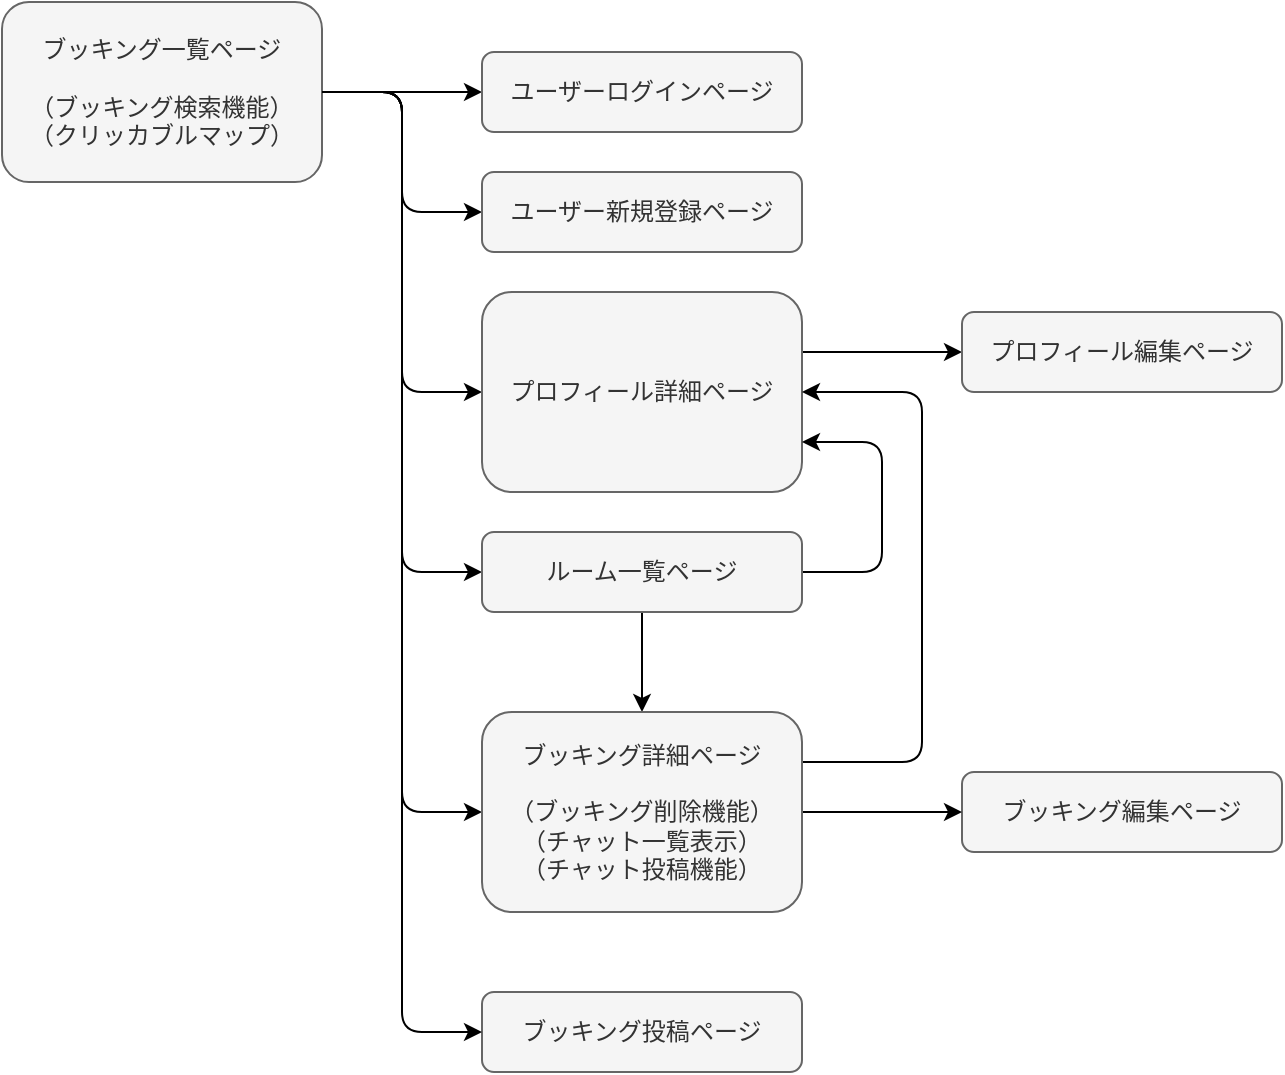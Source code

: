 <mxfile>
    <diagram id="s3TibSX8XKWwFuvQ5yVA" name="ページ1">
        <mxGraphModel dx="968" dy="680" grid="1" gridSize="10" guides="1" tooltips="1" connect="1" arrows="1" fold="1" page="1" pageScale="1" pageWidth="827" pageHeight="1169" math="0" shadow="0">
            <root>
                <mxCell id="0"/>
                <mxCell id="1" parent="0"/>
                <mxCell id="4" value="" style="edgeStyle=none;html=1;" parent="1" source="2" target="3" edge="1">
                    <mxGeometry relative="1" as="geometry">
                        <Array as="points">
                            <mxPoint x="240" y="100"/>
                        </Array>
                    </mxGeometry>
                </mxCell>
                <mxCell id="7" value="" style="edgeStyle=none;html=1;" parent="1" source="2" target="6" edge="1">
                    <mxGeometry relative="1" as="geometry">
                        <Array as="points">
                            <mxPoint x="240" y="100"/>
                            <mxPoint x="240" y="160"/>
                        </Array>
                    </mxGeometry>
                </mxCell>
                <mxCell id="11" value="" style="edgeStyle=none;html=1;" parent="1" source="2" target="10" edge="1">
                    <mxGeometry relative="1" as="geometry">
                        <Array as="points">
                            <mxPoint x="240" y="100"/>
                            <mxPoint x="240" y="250"/>
                        </Array>
                    </mxGeometry>
                </mxCell>
                <mxCell id="30" style="edgeStyle=none;html=1;exitX=1;exitY=0.5;exitDx=0;exitDy=0;entryX=0;entryY=0.5;entryDx=0;entryDy=0;" parent="1" source="2" target="27" edge="1">
                    <mxGeometry relative="1" as="geometry">
                        <Array as="points">
                            <mxPoint x="240" y="100"/>
                            <mxPoint x="240" y="340"/>
                        </Array>
                    </mxGeometry>
                </mxCell>
                <mxCell id="36" style="edgeStyle=none;html=1;entryX=0;entryY=0.5;entryDx=0;entryDy=0;exitX=1;exitY=0.5;exitDx=0;exitDy=0;" parent="1" source="2" target="33" edge="1">
                    <mxGeometry relative="1" as="geometry">
                        <Array as="points">
                            <mxPoint x="240" y="100"/>
                            <mxPoint x="240" y="460"/>
                        </Array>
                    </mxGeometry>
                </mxCell>
                <mxCell id="2" value="ブッキング一覧ページ&lt;br&gt;&lt;br&gt;（ブッキング検索機能）&lt;br&gt;（クリッカブルマップ）" style="rounded=1;whiteSpace=wrap;html=1;fillColor=#f5f5f5;fontColor=#333333;strokeColor=#666666;" parent="1" vertex="1">
                    <mxGeometry x="40" y="55" width="160" height="90" as="geometry"/>
                </mxCell>
                <mxCell id="3" value="ユーザーログインページ" style="rounded=1;whiteSpace=wrap;html=1;fillColor=#f5f5f5;fontColor=#333333;strokeColor=#666666;" parent="1" vertex="1">
                    <mxGeometry x="280" y="80" width="160" height="40" as="geometry"/>
                </mxCell>
                <mxCell id="6" value="ユーザー新規登録ページ" style="rounded=1;whiteSpace=wrap;html=1;fillColor=#f5f5f5;fontColor=#333333;strokeColor=#666666;" parent="1" vertex="1">
                    <mxGeometry x="280" y="140" width="160" height="40" as="geometry"/>
                </mxCell>
                <mxCell id="15" value="" style="edgeStyle=none;html=1;" parent="1" target="14" edge="1">
                    <mxGeometry relative="1" as="geometry">
                        <mxPoint x="430" y="230" as="sourcePoint"/>
                    </mxGeometry>
                </mxCell>
                <mxCell id="10" value="プロフィール詳細ページ" style="rounded=1;whiteSpace=wrap;html=1;fillColor=#f5f5f5;fontColor=#333333;strokeColor=#666666;" parent="1" vertex="1">
                    <mxGeometry x="280" y="200" width="160" height="100" as="geometry"/>
                </mxCell>
                <mxCell id="12" value="ブッキング投稿ページ" style="rounded=1;whiteSpace=wrap;html=1;fillColor=#f5f5f5;fontColor=#333333;strokeColor=#666666;" parent="1" vertex="1">
                    <mxGeometry x="280" y="550" width="160" height="40" as="geometry"/>
                </mxCell>
                <mxCell id="14" value="プロフィール編集ページ" style="rounded=1;whiteSpace=wrap;html=1;fillColor=#f5f5f5;fontColor=#333333;strokeColor=#666666;" parent="1" vertex="1">
                    <mxGeometry x="520" y="210" width="160" height="40" as="geometry"/>
                </mxCell>
                <mxCell id="18" value="ブッキング編集ページ" style="rounded=1;whiteSpace=wrap;html=1;fillColor=#f5f5f5;fontColor=#333333;strokeColor=#666666;" parent="1" vertex="1">
                    <mxGeometry x="520" y="440" width="160" height="40" as="geometry"/>
                </mxCell>
                <mxCell id="41" style="edgeStyle=none;html=1;entryX=0.5;entryY=0;entryDx=0;entryDy=0;" edge="1" parent="1" source="27" target="33">
                    <mxGeometry relative="1" as="geometry"/>
                </mxCell>
                <mxCell id="42" style="edgeStyle=none;html=1;exitX=1;exitY=0.5;exitDx=0;exitDy=0;entryX=1;entryY=0.75;entryDx=0;entryDy=0;" edge="1" parent="1" source="27" target="10">
                    <mxGeometry relative="1" as="geometry">
                        <Array as="points">
                            <mxPoint x="480" y="340"/>
                            <mxPoint x="480" y="275"/>
                        </Array>
                    </mxGeometry>
                </mxCell>
                <mxCell id="27" value="ルーム一覧ページ" style="rounded=1;whiteSpace=wrap;html=1;fillColor=#f5f5f5;fontColor=#333333;strokeColor=#666666;" parent="1" vertex="1">
                    <mxGeometry x="280" y="320" width="160" height="40" as="geometry"/>
                </mxCell>
                <mxCell id="37" style="edgeStyle=none;html=1;" parent="1" source="33" target="18" edge="1">
                    <mxGeometry relative="1" as="geometry">
                        <mxPoint x="520" y="443.333" as="targetPoint"/>
                    </mxGeometry>
                </mxCell>
                <mxCell id="40" value="" style="edgeStyle=none;html=1;exitX=1;exitY=0.5;exitDx=0;exitDy=0;entryX=0;entryY=0.5;entryDx=0;entryDy=0;" parent="1" source="2" target="12" edge="1">
                    <mxGeometry relative="1" as="geometry">
                        <Array as="points">
                            <mxPoint x="240" y="100"/>
                            <mxPoint x="240" y="570"/>
                        </Array>
                    </mxGeometry>
                </mxCell>
                <mxCell id="43" style="edgeStyle=none;html=1;exitX=1;exitY=0.25;exitDx=0;exitDy=0;" edge="1" parent="1" source="33">
                    <mxGeometry relative="1" as="geometry">
                        <mxPoint x="440" y="250" as="targetPoint"/>
                        <Array as="points">
                            <mxPoint x="500" y="435"/>
                            <mxPoint x="500" y="250"/>
                        </Array>
                    </mxGeometry>
                </mxCell>
                <mxCell id="33" value="&lt;span&gt;ブッキング詳細ページ&lt;/span&gt;&lt;br&gt;&lt;br&gt;&lt;span&gt;（ブッキング削除機能）&lt;/span&gt;&lt;br&gt;&lt;span&gt;（チャット一覧表示）&lt;/span&gt;&lt;br&gt;&lt;span&gt;（チャット投稿機能）&lt;/span&gt;" style="rounded=1;whiteSpace=wrap;html=1;fillColor=#f5f5f5;fontColor=#333333;strokeColor=#666666;" parent="1" vertex="1">
                    <mxGeometry x="280" y="410" width="160" height="100" as="geometry"/>
                </mxCell>
            </root>
        </mxGraphModel>
    </diagram>
</mxfile>